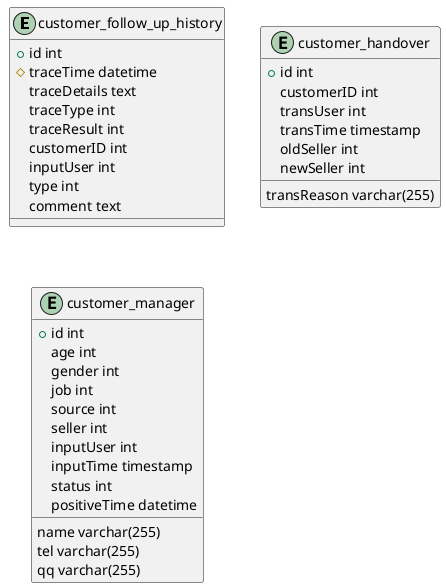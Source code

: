 @startuml
entity customer_follow_up_history {
    +id int
    #traceTime datetime
    traceDetails text
    traceType int
    traceResult int
    customerID int
    inputUser int
    type int
    comment text
}
entity customer_handover {
    +id int
    customerID int
    transUser int
    transTime timestamp
    oldSeller int
    newSeller int
    transReason varchar(255)
}
entity customer_manager {
    +id int
    name varchar(255)
    age int
    gender int
    tel varchar(255)
    qq varchar(255)
    job int
    source int
    seller int
    inputUser int
    inputTime timestamp
    status int
    positiveTime datetime
}
@enduml